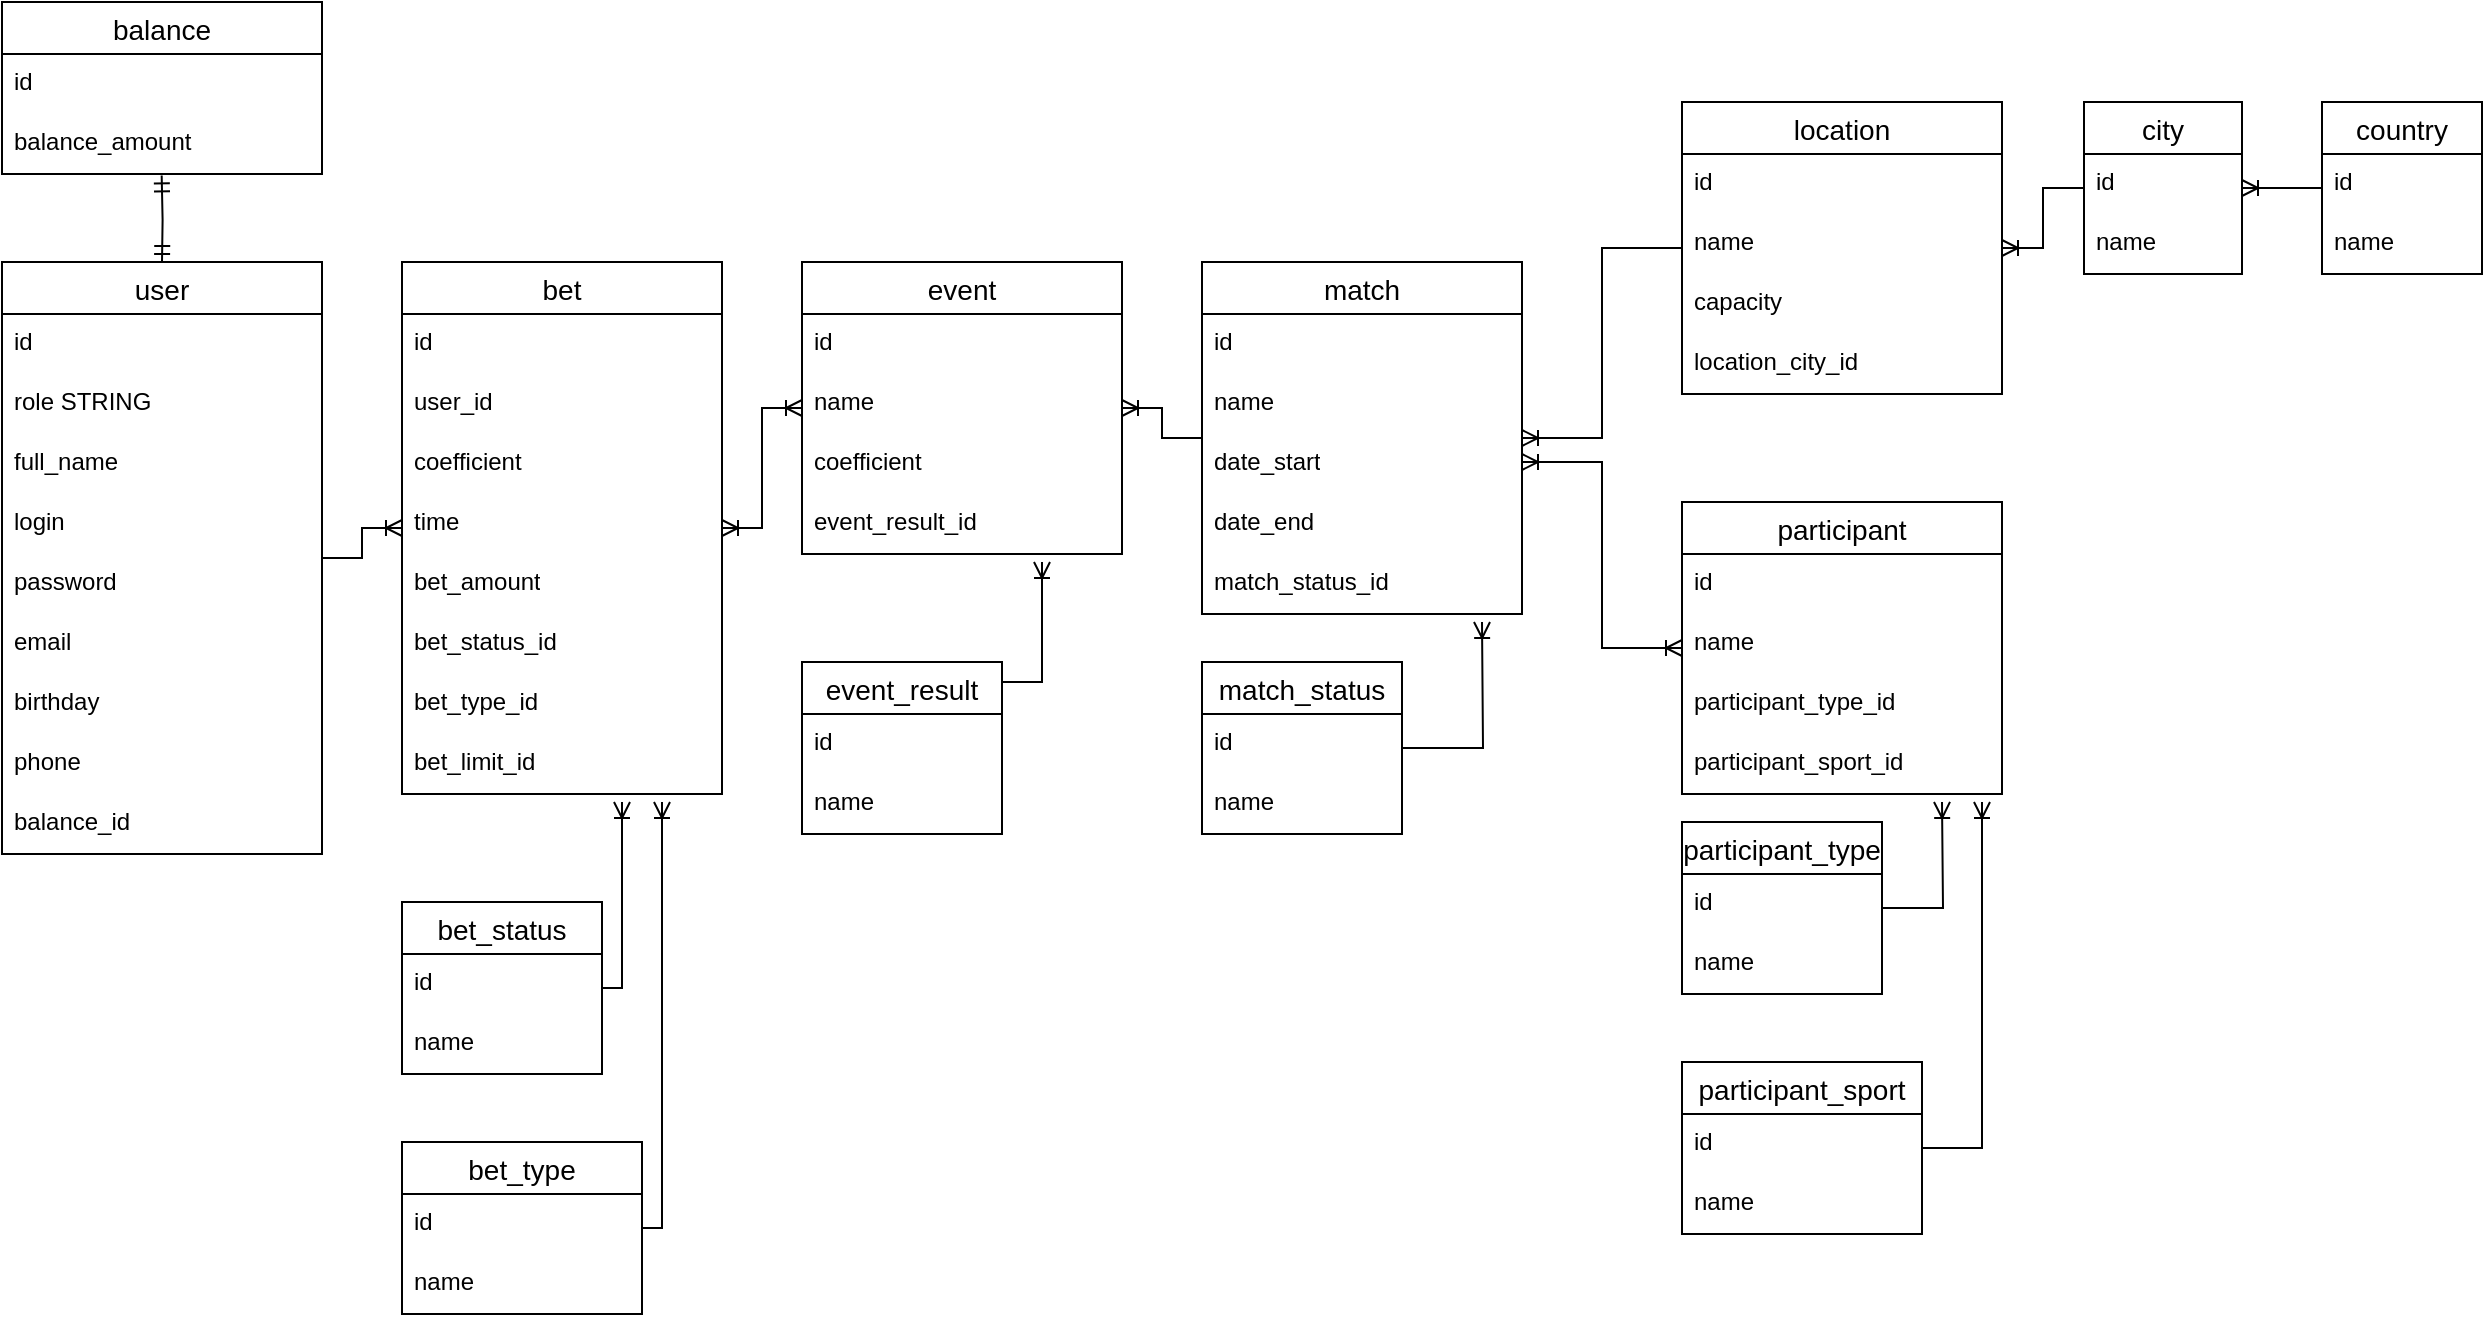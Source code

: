 <mxfile version="26.0.4">
  <diagram name="Страница — 1" id="RWPbWA2wsSROT1sCSlE2">
    <mxGraphModel dx="1434" dy="772" grid="1" gridSize="10" guides="1" tooltips="1" connect="1" arrows="1" fold="1" page="1" pageScale="1" pageWidth="827" pageHeight="1169" math="0" shadow="0">
      <root>
        <mxCell id="0" />
        <mxCell id="1" parent="0" />
        <mxCell id="EjdvkDL0lYU1KOGqE-i_-1" value="user" style="swimlane;fontStyle=0;childLayout=stackLayout;horizontal=1;startSize=26;horizontalStack=0;resizeParent=1;resizeParentMax=0;resizeLast=0;collapsible=1;marginBottom=0;align=center;fontSize=14;" parent="1" vertex="1">
          <mxGeometry x="40" y="160" width="160" height="296" as="geometry">
            <mxRectangle x="290" y="290" width="60" height="30" as="alternateBounds" />
          </mxGeometry>
        </mxCell>
        <mxCell id="EjdvkDL0lYU1KOGqE-i_-2" value="id" style="text;strokeColor=none;fillColor=none;spacingLeft=4;spacingRight=4;overflow=hidden;rotatable=0;points=[[0,0.5],[1,0.5]];portConstraint=eastwest;fontSize=12;whiteSpace=wrap;html=1;" parent="EjdvkDL0lYU1KOGqE-i_-1" vertex="1">
          <mxGeometry y="26" width="160" height="30" as="geometry" />
        </mxCell>
        <mxCell id="EjdvkDL0lYU1KOGqE-i_-5" value="role STRING" style="text;strokeColor=none;fillColor=none;spacingLeft=4;spacingRight=4;overflow=hidden;rotatable=0;points=[[0,0.5],[1,0.5]];portConstraint=eastwest;fontSize=12;whiteSpace=wrap;html=1;" parent="EjdvkDL0lYU1KOGqE-i_-1" vertex="1">
          <mxGeometry y="56" width="160" height="30" as="geometry" />
        </mxCell>
        <mxCell id="EjdvkDL0lYU1KOGqE-i_-11" value="full_name" style="text;strokeColor=none;fillColor=none;spacingLeft=4;spacingRight=4;overflow=hidden;rotatable=0;points=[[0,0.5],[1,0.5]];portConstraint=eastwest;fontSize=12;whiteSpace=wrap;html=1;" parent="EjdvkDL0lYU1KOGqE-i_-1" vertex="1">
          <mxGeometry y="86" width="160" height="30" as="geometry" />
        </mxCell>
        <mxCell id="EjdvkDL0lYU1KOGqE-i_-12" value="login" style="text;strokeColor=none;fillColor=none;spacingLeft=4;spacingRight=4;overflow=hidden;rotatable=0;points=[[0,0.5],[1,0.5]];portConstraint=eastwest;fontSize=12;whiteSpace=wrap;html=1;" parent="EjdvkDL0lYU1KOGqE-i_-1" vertex="1">
          <mxGeometry y="116" width="160" height="30" as="geometry" />
        </mxCell>
        <mxCell id="EjdvkDL0lYU1KOGqE-i_-4" value="password" style="text;strokeColor=none;fillColor=none;spacingLeft=4;spacingRight=4;overflow=hidden;rotatable=0;points=[[0,0.5],[1,0.5]];portConstraint=eastwest;fontSize=12;whiteSpace=wrap;html=1;" parent="EjdvkDL0lYU1KOGqE-i_-1" vertex="1">
          <mxGeometry y="146" width="160" height="30" as="geometry" />
        </mxCell>
        <mxCell id="EjdvkDL0lYU1KOGqE-i_-13" value="email" style="text;strokeColor=none;fillColor=none;spacingLeft=4;spacingRight=4;overflow=hidden;rotatable=0;points=[[0,0.5],[1,0.5]];portConstraint=eastwest;fontSize=12;whiteSpace=wrap;html=1;" parent="EjdvkDL0lYU1KOGqE-i_-1" vertex="1">
          <mxGeometry y="176" width="160" height="30" as="geometry" />
        </mxCell>
        <mxCell id="EjdvkDL0lYU1KOGqE-i_-3" value="birthday" style="text;strokeColor=none;fillColor=none;spacingLeft=4;spacingRight=4;overflow=hidden;rotatable=0;points=[[0,0.5],[1,0.5]];portConstraint=eastwest;fontSize=12;whiteSpace=wrap;html=1;" parent="EjdvkDL0lYU1KOGqE-i_-1" vertex="1">
          <mxGeometry y="206" width="160" height="30" as="geometry" />
        </mxCell>
        <mxCell id="EjdvkDL0lYU1KOGqE-i_-14" value="phone" style="text;strokeColor=none;fillColor=none;spacingLeft=4;spacingRight=4;overflow=hidden;rotatable=0;points=[[0,0.5],[1,0.5]];portConstraint=eastwest;fontSize=12;whiteSpace=wrap;html=1;" parent="EjdvkDL0lYU1KOGqE-i_-1" vertex="1">
          <mxGeometry y="236" width="160" height="30" as="geometry" />
        </mxCell>
        <mxCell id="EjdvkDL0lYU1KOGqE-i_-108" value="balance_id" style="text;strokeColor=none;fillColor=none;spacingLeft=4;spacingRight=4;overflow=hidden;rotatable=0;points=[[0,0.5],[1,0.5]];portConstraint=eastwest;fontSize=12;whiteSpace=wrap;html=1;" parent="EjdvkDL0lYU1KOGqE-i_-1" vertex="1">
          <mxGeometry y="266" width="160" height="30" as="geometry" />
        </mxCell>
        <mxCell id="EjdvkDL0lYU1KOGqE-i_-6" value="bet" style="swimlane;fontStyle=0;childLayout=stackLayout;horizontal=1;startSize=26;horizontalStack=0;resizeParent=1;resizeParentMax=0;resizeLast=0;collapsible=1;marginBottom=0;align=center;fontSize=14;" parent="1" vertex="1">
          <mxGeometry x="240" y="160" width="160" height="266" as="geometry">
            <mxRectangle x="290" y="290" width="60" height="30" as="alternateBounds" />
          </mxGeometry>
        </mxCell>
        <mxCell id="EjdvkDL0lYU1KOGqE-i_-7" value="id" style="text;strokeColor=none;fillColor=none;spacingLeft=4;spacingRight=4;overflow=hidden;rotatable=0;points=[[0,0.5],[1,0.5]];portConstraint=eastwest;fontSize=12;whiteSpace=wrap;html=1;" parent="EjdvkDL0lYU1KOGqE-i_-6" vertex="1">
          <mxGeometry y="26" width="160" height="30" as="geometry" />
        </mxCell>
        <mxCell id="EjdvkDL0lYU1KOGqE-i_-15" value="user_id" style="text;strokeColor=none;fillColor=none;spacingLeft=4;spacingRight=4;overflow=hidden;rotatable=0;points=[[0,0.5],[1,0.5]];portConstraint=eastwest;fontSize=12;whiteSpace=wrap;html=1;" parent="EjdvkDL0lYU1KOGqE-i_-6" vertex="1">
          <mxGeometry y="56" width="160" height="30" as="geometry" />
        </mxCell>
        <mxCell id="EjdvkDL0lYU1KOGqE-i_-8" value="coefficient" style="text;strokeColor=none;fillColor=none;spacingLeft=4;spacingRight=4;overflow=hidden;rotatable=0;points=[[0,0.5],[1,0.5]];portConstraint=eastwest;fontSize=12;whiteSpace=wrap;html=1;" parent="EjdvkDL0lYU1KOGqE-i_-6" vertex="1">
          <mxGeometry y="86" width="160" height="30" as="geometry" />
        </mxCell>
        <mxCell id="EjdvkDL0lYU1KOGqE-i_-10" value="time" style="text;strokeColor=none;fillColor=none;spacingLeft=4;spacingRight=4;overflow=hidden;rotatable=0;points=[[0,0.5],[1,0.5]];portConstraint=eastwest;fontSize=12;whiteSpace=wrap;html=1;" parent="EjdvkDL0lYU1KOGqE-i_-6" vertex="1">
          <mxGeometry y="116" width="160" height="30" as="geometry" />
        </mxCell>
        <mxCell id="EjdvkDL0lYU1KOGqE-i_-9" value="bet_amount" style="text;strokeColor=none;fillColor=none;spacingLeft=4;spacingRight=4;overflow=hidden;rotatable=0;points=[[0,0.5],[1,0.5]];portConstraint=eastwest;fontSize=12;whiteSpace=wrap;html=1;" parent="EjdvkDL0lYU1KOGqE-i_-6" vertex="1">
          <mxGeometry y="146" width="160" height="30" as="geometry" />
        </mxCell>
        <mxCell id="EjdvkDL0lYU1KOGqE-i_-26" value="bet_status_id" style="text;strokeColor=none;fillColor=none;spacingLeft=4;spacingRight=4;overflow=hidden;rotatable=0;points=[[0,0.5],[1,0.5]];portConstraint=eastwest;fontSize=12;whiteSpace=wrap;html=1;" parent="EjdvkDL0lYU1KOGqE-i_-6" vertex="1">
          <mxGeometry y="176" width="160" height="30" as="geometry" />
        </mxCell>
        <mxCell id="EjdvkDL0lYU1KOGqE-i_-27" value="bet_type_id" style="text;strokeColor=none;fillColor=none;spacingLeft=4;spacingRight=4;overflow=hidden;rotatable=0;points=[[0,0.5],[1,0.5]];portConstraint=eastwest;fontSize=12;whiteSpace=wrap;html=1;" parent="EjdvkDL0lYU1KOGqE-i_-6" vertex="1">
          <mxGeometry y="206" width="160" height="30" as="geometry" />
        </mxCell>
        <mxCell id="EjdvkDL0lYU1KOGqE-i_-28" value="bet_limit_id" style="text;strokeColor=none;fillColor=none;spacingLeft=4;spacingRight=4;overflow=hidden;rotatable=0;points=[[0,0.5],[1,0.5]];portConstraint=eastwest;fontSize=12;whiteSpace=wrap;html=1;" parent="EjdvkDL0lYU1KOGqE-i_-6" vertex="1">
          <mxGeometry y="236" width="160" height="30" as="geometry" />
        </mxCell>
        <mxCell id="EjdvkDL0lYU1KOGqE-i_-17" value="event" style="swimlane;fontStyle=0;childLayout=stackLayout;horizontal=1;startSize=26;horizontalStack=0;resizeParent=1;resizeParentMax=0;resizeLast=0;collapsible=1;marginBottom=0;align=center;fontSize=14;" parent="1" vertex="1">
          <mxGeometry x="440" y="160" width="160" height="146" as="geometry" />
        </mxCell>
        <mxCell id="EjdvkDL0lYU1KOGqE-i_-18" value="id" style="text;strokeColor=none;fillColor=none;spacingLeft=4;spacingRight=4;overflow=hidden;rotatable=0;points=[[0,0.5],[1,0.5]];portConstraint=eastwest;fontSize=12;whiteSpace=wrap;html=1;" parent="EjdvkDL0lYU1KOGqE-i_-17" vertex="1">
          <mxGeometry y="26" width="160" height="30" as="geometry" />
        </mxCell>
        <mxCell id="EjdvkDL0lYU1KOGqE-i_-19" value="name" style="text;strokeColor=none;fillColor=none;spacingLeft=4;spacingRight=4;overflow=hidden;rotatable=0;points=[[0,0.5],[1,0.5]];portConstraint=eastwest;fontSize=12;whiteSpace=wrap;html=1;" parent="EjdvkDL0lYU1KOGqE-i_-17" vertex="1">
          <mxGeometry y="56" width="160" height="30" as="geometry" />
        </mxCell>
        <mxCell id="EjdvkDL0lYU1KOGqE-i_-20" value="coefficient" style="text;strokeColor=none;fillColor=none;spacingLeft=4;spacingRight=4;overflow=hidden;rotatable=0;points=[[0,0.5],[1,0.5]];portConstraint=eastwest;fontSize=12;whiteSpace=wrap;html=1;" parent="EjdvkDL0lYU1KOGqE-i_-17" vertex="1">
          <mxGeometry y="86" width="160" height="30" as="geometry" />
        </mxCell>
        <mxCell id="EjdvkDL0lYU1KOGqE-i_-62" value="event_result_id" style="text;strokeColor=none;fillColor=none;spacingLeft=4;spacingRight=4;overflow=hidden;rotatable=0;points=[[0,0.5],[1,0.5]];portConstraint=eastwest;fontSize=12;whiteSpace=wrap;html=1;" parent="EjdvkDL0lYU1KOGqE-i_-17" vertex="1">
          <mxGeometry y="116" width="160" height="30" as="geometry" />
        </mxCell>
        <mxCell id="EjdvkDL0lYU1KOGqE-i_-21" value="match" style="swimlane;fontStyle=0;childLayout=stackLayout;horizontal=1;startSize=26;horizontalStack=0;resizeParent=1;resizeParentMax=0;resizeLast=0;collapsible=1;marginBottom=0;align=center;fontSize=14;" parent="1" vertex="1">
          <mxGeometry x="640" y="160" width="160" height="176" as="geometry" />
        </mxCell>
        <mxCell id="EjdvkDL0lYU1KOGqE-i_-22" value="id" style="text;strokeColor=none;fillColor=none;spacingLeft=4;spacingRight=4;overflow=hidden;rotatable=0;points=[[0,0.5],[1,0.5]];portConstraint=eastwest;fontSize=12;whiteSpace=wrap;html=1;" parent="EjdvkDL0lYU1KOGqE-i_-21" vertex="1">
          <mxGeometry y="26" width="160" height="30" as="geometry" />
        </mxCell>
        <mxCell id="EjdvkDL0lYU1KOGqE-i_-23" value="name" style="text;strokeColor=none;fillColor=none;spacingLeft=4;spacingRight=4;overflow=hidden;rotatable=0;points=[[0,0.5],[1,0.5]];portConstraint=eastwest;fontSize=12;whiteSpace=wrap;html=1;" parent="EjdvkDL0lYU1KOGqE-i_-21" vertex="1">
          <mxGeometry y="56" width="160" height="30" as="geometry" />
        </mxCell>
        <mxCell id="EjdvkDL0lYU1KOGqE-i_-24" value="date_start" style="text;strokeColor=none;fillColor=none;spacingLeft=4;spacingRight=4;overflow=hidden;rotatable=0;points=[[0,0.5],[1,0.5]];portConstraint=eastwest;fontSize=12;whiteSpace=wrap;html=1;" parent="EjdvkDL0lYU1KOGqE-i_-21" vertex="1">
          <mxGeometry y="86" width="160" height="30" as="geometry" />
        </mxCell>
        <mxCell id="EjdvkDL0lYU1KOGqE-i_-25" value="date_end" style="text;strokeColor=none;fillColor=none;spacingLeft=4;spacingRight=4;overflow=hidden;rotatable=0;points=[[0,0.5],[1,0.5]];portConstraint=eastwest;fontSize=12;whiteSpace=wrap;html=1;" parent="EjdvkDL0lYU1KOGqE-i_-21" vertex="1">
          <mxGeometry y="116" width="160" height="30" as="geometry" />
        </mxCell>
        <mxCell id="EjdvkDL0lYU1KOGqE-i_-61" value="match_status_id" style="text;strokeColor=none;fillColor=none;spacingLeft=4;spacingRight=4;overflow=hidden;rotatable=0;points=[[0,0.5],[1,0.5]];portConstraint=eastwest;fontSize=12;whiteSpace=wrap;html=1;" parent="EjdvkDL0lYU1KOGqE-i_-21" vertex="1">
          <mxGeometry y="146" width="160" height="30" as="geometry" />
        </mxCell>
        <mxCell id="EjdvkDL0lYU1KOGqE-i_-29" value="bet_status" style="swimlane;fontStyle=0;childLayout=stackLayout;horizontal=1;startSize=26;horizontalStack=0;resizeParent=1;resizeParentMax=0;resizeLast=0;collapsible=1;marginBottom=0;align=center;fontSize=14;" parent="1" vertex="1">
          <mxGeometry x="240" y="480" width="100" height="86" as="geometry" />
        </mxCell>
        <mxCell id="EjdvkDL0lYU1KOGqE-i_-30" value="id" style="text;strokeColor=none;fillColor=none;spacingLeft=4;spacingRight=4;overflow=hidden;rotatable=0;points=[[0,0.5],[1,0.5]];portConstraint=eastwest;fontSize=12;whiteSpace=wrap;html=1;" parent="EjdvkDL0lYU1KOGqE-i_-29" vertex="1">
          <mxGeometry y="26" width="100" height="30" as="geometry" />
        </mxCell>
        <mxCell id="EjdvkDL0lYU1KOGqE-i_-45" value="name" style="text;strokeColor=none;fillColor=none;spacingLeft=4;spacingRight=4;overflow=hidden;rotatable=0;points=[[0,0.5],[1,0.5]];portConstraint=eastwest;fontSize=12;whiteSpace=wrap;html=1;" parent="EjdvkDL0lYU1KOGqE-i_-29" vertex="1">
          <mxGeometry y="56" width="100" height="30" as="geometry" />
        </mxCell>
        <mxCell id="EjdvkDL0lYU1KOGqE-i_-33" value="bet_type" style="swimlane;fontStyle=0;childLayout=stackLayout;horizontal=1;startSize=26;horizontalStack=0;resizeParent=1;resizeParentMax=0;resizeLast=0;collapsible=1;marginBottom=0;align=center;fontSize=14;" parent="1" vertex="1">
          <mxGeometry x="240" y="600" width="120" height="86" as="geometry" />
        </mxCell>
        <mxCell id="EjdvkDL0lYU1KOGqE-i_-34" value="id" style="text;strokeColor=none;fillColor=none;spacingLeft=4;spacingRight=4;overflow=hidden;rotatable=0;points=[[0,0.5],[1,0.5]];portConstraint=eastwest;fontSize=12;whiteSpace=wrap;html=1;" parent="EjdvkDL0lYU1KOGqE-i_-33" vertex="1">
          <mxGeometry y="26" width="120" height="30" as="geometry" />
        </mxCell>
        <mxCell id="EjdvkDL0lYU1KOGqE-i_-46" value="name" style="text;strokeColor=none;fillColor=none;spacingLeft=4;spacingRight=4;overflow=hidden;rotatable=0;points=[[0,0.5],[1,0.5]];portConstraint=eastwest;fontSize=12;whiteSpace=wrap;html=1;" parent="EjdvkDL0lYU1KOGqE-i_-33" vertex="1">
          <mxGeometry y="56" width="120" height="30" as="geometry" />
        </mxCell>
        <mxCell id="EjdvkDL0lYU1KOGqE-i_-41" value="" style="edgeStyle=orthogonalEdgeStyle;fontSize=12;html=1;endArrow=ERoneToMany;rounded=0;strokeColor=default;" parent="1" source="EjdvkDL0lYU1KOGqE-i_-29" edge="1">
          <mxGeometry width="100" height="100" relative="1" as="geometry">
            <mxPoint x="360" y="610" as="sourcePoint" />
            <mxPoint x="350" y="430" as="targetPoint" />
            <Array as="points">
              <mxPoint x="350" y="523" />
            </Array>
          </mxGeometry>
        </mxCell>
        <mxCell id="EjdvkDL0lYU1KOGqE-i_-42" value="" style="edgeStyle=orthogonalEdgeStyle;fontSize=12;html=1;endArrow=ERoneToMany;rounded=0;" parent="1" source="EjdvkDL0lYU1KOGqE-i_-33" edge="1">
          <mxGeometry width="100" height="100" relative="1" as="geometry">
            <mxPoint x="350" y="600" as="sourcePoint" />
            <mxPoint x="370" y="430" as="targetPoint" />
            <Array as="points">
              <mxPoint x="370" y="643" />
            </Array>
          </mxGeometry>
        </mxCell>
        <mxCell id="EjdvkDL0lYU1KOGqE-i_-49" value="" style="edgeStyle=orthogonalEdgeStyle;fontSize=12;html=1;endArrow=ERoneToMany;startArrow=ERoneToMany;rounded=0;" parent="1" source="EjdvkDL0lYU1KOGqE-i_-6" target="EjdvkDL0lYU1KOGqE-i_-17" edge="1">
          <mxGeometry width="100" height="100" relative="1" as="geometry">
            <mxPoint x="510" y="430" as="sourcePoint" />
            <mxPoint x="610" y="330" as="targetPoint" />
          </mxGeometry>
        </mxCell>
        <mxCell id="EjdvkDL0lYU1KOGqE-i_-50" value="" style="edgeStyle=orthogonalEdgeStyle;fontSize=12;html=1;endArrow=ERoneToMany;rounded=0;" parent="1" source="EjdvkDL0lYU1KOGqE-i_-21" target="EjdvkDL0lYU1KOGqE-i_-17" edge="1">
          <mxGeometry width="100" height="100" relative="1" as="geometry">
            <mxPoint x="580" y="440" as="sourcePoint" />
            <mxPoint x="680" y="340" as="targetPoint" />
          </mxGeometry>
        </mxCell>
        <mxCell id="EjdvkDL0lYU1KOGqE-i_-51" value="event_result" style="swimlane;fontStyle=0;childLayout=stackLayout;horizontal=1;startSize=26;horizontalStack=0;resizeParent=1;resizeParentMax=0;resizeLast=0;collapsible=1;marginBottom=0;align=center;fontSize=14;" parent="1" vertex="1">
          <mxGeometry x="440" y="360" width="100" height="86" as="geometry" />
        </mxCell>
        <mxCell id="EjdvkDL0lYU1KOGqE-i_-52" value="id" style="text;strokeColor=none;fillColor=none;spacingLeft=4;spacingRight=4;overflow=hidden;rotatable=0;points=[[0,0.5],[1,0.5]];portConstraint=eastwest;fontSize=12;whiteSpace=wrap;html=1;" parent="EjdvkDL0lYU1KOGqE-i_-51" vertex="1">
          <mxGeometry y="26" width="100" height="30" as="geometry" />
        </mxCell>
        <mxCell id="EjdvkDL0lYU1KOGqE-i_-53" value="name" style="text;strokeColor=none;fillColor=none;spacingLeft=4;spacingRight=4;overflow=hidden;rotatable=0;points=[[0,0.5],[1,0.5]];portConstraint=eastwest;fontSize=12;whiteSpace=wrap;html=1;" parent="EjdvkDL0lYU1KOGqE-i_-51" vertex="1">
          <mxGeometry y="56" width="100" height="30" as="geometry" />
        </mxCell>
        <mxCell id="EjdvkDL0lYU1KOGqE-i_-55" value="" style="edgeStyle=orthogonalEdgeStyle;fontSize=12;html=1;endArrow=ERoneToMany;rounded=0;" parent="1" source="EjdvkDL0lYU1KOGqE-i_-51" edge="1">
          <mxGeometry width="100" height="100" relative="1" as="geometry">
            <mxPoint x="580" y="390" as="sourcePoint" />
            <mxPoint x="560" y="310" as="targetPoint" />
            <Array as="points">
              <mxPoint x="560" y="370" />
            </Array>
          </mxGeometry>
        </mxCell>
        <mxCell id="EjdvkDL0lYU1KOGqE-i_-56" value="" style="edgeStyle=orthogonalEdgeStyle;fontSize=12;html=1;endArrow=ERoneToMany;rounded=0;" parent="1" source="EjdvkDL0lYU1KOGqE-i_-1" target="EjdvkDL0lYU1KOGqE-i_-6" edge="1">
          <mxGeometry width="100" height="100" relative="1" as="geometry">
            <mxPoint x="210" y="220" as="sourcePoint" />
            <mxPoint x="310" y="120" as="targetPoint" />
          </mxGeometry>
        </mxCell>
        <mxCell id="EjdvkDL0lYU1KOGqE-i_-57" value="match_status" style="swimlane;fontStyle=0;childLayout=stackLayout;horizontal=1;startSize=26;horizontalStack=0;resizeParent=1;resizeParentMax=0;resizeLast=0;collapsible=1;marginBottom=0;align=center;fontSize=14;" parent="1" vertex="1">
          <mxGeometry x="640" y="360" width="100" height="86" as="geometry" />
        </mxCell>
        <mxCell id="EjdvkDL0lYU1KOGqE-i_-58" value="id" style="text;strokeColor=none;fillColor=none;spacingLeft=4;spacingRight=4;overflow=hidden;rotatable=0;points=[[0,0.5],[1,0.5]];portConstraint=eastwest;fontSize=12;whiteSpace=wrap;html=1;" parent="EjdvkDL0lYU1KOGqE-i_-57" vertex="1">
          <mxGeometry y="26" width="100" height="30" as="geometry" />
        </mxCell>
        <mxCell id="EjdvkDL0lYU1KOGqE-i_-59" value="name" style="text;strokeColor=none;fillColor=none;spacingLeft=4;spacingRight=4;overflow=hidden;rotatable=0;points=[[0,0.5],[1,0.5]];portConstraint=eastwest;fontSize=12;whiteSpace=wrap;html=1;" parent="EjdvkDL0lYU1KOGqE-i_-57" vertex="1">
          <mxGeometry y="56" width="100" height="30" as="geometry" />
        </mxCell>
        <mxCell id="EjdvkDL0lYU1KOGqE-i_-60" value="" style="edgeStyle=orthogonalEdgeStyle;fontSize=12;html=1;endArrow=ERoneToMany;rounded=0;" parent="1" source="EjdvkDL0lYU1KOGqE-i_-57" edge="1">
          <mxGeometry width="100" height="100" relative="1" as="geometry">
            <mxPoint x="700" y="580" as="sourcePoint" />
            <mxPoint x="780" y="340" as="targetPoint" />
          </mxGeometry>
        </mxCell>
        <mxCell id="EjdvkDL0lYU1KOGqE-i_-63" value="participant" style="swimlane;fontStyle=0;childLayout=stackLayout;horizontal=1;startSize=26;horizontalStack=0;resizeParent=1;resizeParentMax=0;resizeLast=0;collapsible=1;marginBottom=0;align=center;fontSize=14;" parent="1" vertex="1">
          <mxGeometry x="880" y="280" width="160" height="146" as="geometry" />
        </mxCell>
        <mxCell id="EjdvkDL0lYU1KOGqE-i_-64" value="id" style="text;strokeColor=none;fillColor=none;spacingLeft=4;spacingRight=4;overflow=hidden;rotatable=0;points=[[0,0.5],[1,0.5]];portConstraint=eastwest;fontSize=12;whiteSpace=wrap;html=1;" parent="EjdvkDL0lYU1KOGqE-i_-63" vertex="1">
          <mxGeometry y="26" width="160" height="30" as="geometry" />
        </mxCell>
        <mxCell id="EjdvkDL0lYU1KOGqE-i_-65" value="name" style="text;strokeColor=none;fillColor=none;spacingLeft=4;spacingRight=4;overflow=hidden;rotatable=0;points=[[0,0.5],[1,0.5]];portConstraint=eastwest;fontSize=12;whiteSpace=wrap;html=1;" parent="EjdvkDL0lYU1KOGqE-i_-63" vertex="1">
          <mxGeometry y="56" width="160" height="30" as="geometry" />
        </mxCell>
        <mxCell id="EjdvkDL0lYU1KOGqE-i_-66" value="participant_type_id" style="text;strokeColor=none;fillColor=none;spacingLeft=4;spacingRight=4;overflow=hidden;rotatable=0;points=[[0,0.5],[1,0.5]];portConstraint=eastwest;fontSize=12;whiteSpace=wrap;html=1;" parent="EjdvkDL0lYU1KOGqE-i_-63" vertex="1">
          <mxGeometry y="86" width="160" height="30" as="geometry" />
        </mxCell>
        <mxCell id="EjdvkDL0lYU1KOGqE-i_-74" value="participant_sport_id" style="text;strokeColor=none;fillColor=none;spacingLeft=4;spacingRight=4;overflow=hidden;rotatable=0;points=[[0,0.5],[1,0.5]];portConstraint=eastwest;fontSize=12;whiteSpace=wrap;html=1;" parent="EjdvkDL0lYU1KOGqE-i_-63" vertex="1">
          <mxGeometry y="116" width="160" height="30" as="geometry" />
        </mxCell>
        <mxCell id="EjdvkDL0lYU1KOGqE-i_-67" value="participant_type" style="swimlane;fontStyle=0;childLayout=stackLayout;horizontal=1;startSize=26;horizontalStack=0;resizeParent=1;resizeParentMax=0;resizeLast=0;collapsible=1;marginBottom=0;align=center;fontSize=14;" parent="1" vertex="1">
          <mxGeometry x="880" y="440" width="100" height="86" as="geometry" />
        </mxCell>
        <mxCell id="EjdvkDL0lYU1KOGqE-i_-68" value="id" style="text;strokeColor=none;fillColor=none;spacingLeft=4;spacingRight=4;overflow=hidden;rotatable=0;points=[[0,0.5],[1,0.5]];portConstraint=eastwest;fontSize=12;whiteSpace=wrap;html=1;" parent="EjdvkDL0lYU1KOGqE-i_-67" vertex="1">
          <mxGeometry y="26" width="100" height="30" as="geometry" />
        </mxCell>
        <mxCell id="EjdvkDL0lYU1KOGqE-i_-69" value="name" style="text;strokeColor=none;fillColor=none;spacingLeft=4;spacingRight=4;overflow=hidden;rotatable=0;points=[[0,0.5],[1,0.5]];portConstraint=eastwest;fontSize=12;whiteSpace=wrap;html=1;" parent="EjdvkDL0lYU1KOGqE-i_-67" vertex="1">
          <mxGeometry y="56" width="100" height="30" as="geometry" />
        </mxCell>
        <mxCell id="EjdvkDL0lYU1KOGqE-i_-70" value="" style="edgeStyle=orthogonalEdgeStyle;fontSize=12;html=1;endArrow=ERoneToMany;rounded=0;" parent="1" source="EjdvkDL0lYU1KOGqE-i_-67" edge="1">
          <mxGeometry width="100" height="100" relative="1" as="geometry">
            <mxPoint x="1020" y="550" as="sourcePoint" />
            <mxPoint x="1010" y="430" as="targetPoint" />
          </mxGeometry>
        </mxCell>
        <mxCell id="EjdvkDL0lYU1KOGqE-i_-71" value="participant_sport" style="swimlane;fontStyle=0;childLayout=stackLayout;horizontal=1;startSize=26;horizontalStack=0;resizeParent=1;resizeParentMax=0;resizeLast=0;collapsible=1;marginBottom=0;align=center;fontSize=14;" parent="1" vertex="1">
          <mxGeometry x="880" y="560" width="120" height="86" as="geometry" />
        </mxCell>
        <mxCell id="EjdvkDL0lYU1KOGqE-i_-72" value="id" style="text;strokeColor=none;fillColor=none;spacingLeft=4;spacingRight=4;overflow=hidden;rotatable=0;points=[[0,0.5],[1,0.5]];portConstraint=eastwest;fontSize=12;whiteSpace=wrap;html=1;" parent="EjdvkDL0lYU1KOGqE-i_-71" vertex="1">
          <mxGeometry y="26" width="120" height="30" as="geometry" />
        </mxCell>
        <mxCell id="EjdvkDL0lYU1KOGqE-i_-73" value="name" style="text;strokeColor=none;fillColor=none;spacingLeft=4;spacingRight=4;overflow=hidden;rotatable=0;points=[[0,0.5],[1,0.5]];portConstraint=eastwest;fontSize=12;whiteSpace=wrap;html=1;" parent="EjdvkDL0lYU1KOGqE-i_-71" vertex="1">
          <mxGeometry y="56" width="120" height="30" as="geometry" />
        </mxCell>
        <mxCell id="EjdvkDL0lYU1KOGqE-i_-75" value="" style="edgeStyle=orthogonalEdgeStyle;fontSize=12;html=1;endArrow=ERoneToMany;rounded=0;" parent="1" source="EjdvkDL0lYU1KOGqE-i_-71" edge="1">
          <mxGeometry width="100" height="100" relative="1" as="geometry">
            <mxPoint x="1010" y="610" as="sourcePoint" />
            <mxPoint x="1030" y="430" as="targetPoint" />
            <Array as="points">
              <mxPoint x="1030" y="603" />
            </Array>
          </mxGeometry>
        </mxCell>
        <mxCell id="EjdvkDL0lYU1KOGqE-i_-76" value="location" style="swimlane;fontStyle=0;childLayout=stackLayout;horizontal=1;startSize=26;horizontalStack=0;resizeParent=1;resizeParentMax=0;resizeLast=0;collapsible=1;marginBottom=0;align=center;fontSize=14;" parent="1" vertex="1">
          <mxGeometry x="880" y="80" width="160" height="146" as="geometry" />
        </mxCell>
        <mxCell id="EjdvkDL0lYU1KOGqE-i_-77" value="id" style="text;strokeColor=none;fillColor=none;spacingLeft=4;spacingRight=4;overflow=hidden;rotatable=0;points=[[0,0.5],[1,0.5]];portConstraint=eastwest;fontSize=12;whiteSpace=wrap;html=1;" parent="EjdvkDL0lYU1KOGqE-i_-76" vertex="1">
          <mxGeometry y="26" width="160" height="30" as="geometry" />
        </mxCell>
        <mxCell id="EjdvkDL0lYU1KOGqE-i_-78" value="name" style="text;strokeColor=none;fillColor=none;spacingLeft=4;spacingRight=4;overflow=hidden;rotatable=0;points=[[0,0.5],[1,0.5]];portConstraint=eastwest;fontSize=12;whiteSpace=wrap;html=1;" parent="EjdvkDL0lYU1KOGqE-i_-76" vertex="1">
          <mxGeometry y="56" width="160" height="30" as="geometry" />
        </mxCell>
        <mxCell id="EjdvkDL0lYU1KOGqE-i_-79" value="capacity" style="text;strokeColor=none;fillColor=none;spacingLeft=4;spacingRight=4;overflow=hidden;rotatable=0;points=[[0,0.5],[1,0.5]];portConstraint=eastwest;fontSize=12;whiteSpace=wrap;html=1;" parent="EjdvkDL0lYU1KOGqE-i_-76" vertex="1">
          <mxGeometry y="86" width="160" height="30" as="geometry" />
        </mxCell>
        <mxCell id="EjdvkDL0lYU1KOGqE-i_-80" value="location_city_id" style="text;strokeColor=none;fillColor=none;spacingLeft=4;spacingRight=4;overflow=hidden;rotatable=0;points=[[0,0.5],[1,0.5]];portConstraint=eastwest;fontSize=12;whiteSpace=wrap;html=1;" parent="EjdvkDL0lYU1KOGqE-i_-76" vertex="1">
          <mxGeometry y="116" width="160" height="30" as="geometry" />
        </mxCell>
        <mxCell id="EjdvkDL0lYU1KOGqE-i_-90" value="city" style="swimlane;fontStyle=0;childLayout=stackLayout;horizontal=1;startSize=26;horizontalStack=0;resizeParent=1;resizeParentMax=0;resizeLast=0;collapsible=1;marginBottom=0;align=center;fontSize=14;" parent="1" vertex="1">
          <mxGeometry x="1081" y="80" width="79" height="86" as="geometry" />
        </mxCell>
        <mxCell id="EjdvkDL0lYU1KOGqE-i_-91" value="id" style="text;strokeColor=none;fillColor=none;spacingLeft=4;spacingRight=4;overflow=hidden;rotatable=0;points=[[0,0.5],[1,0.5]];portConstraint=eastwest;fontSize=12;whiteSpace=wrap;html=1;" parent="EjdvkDL0lYU1KOGqE-i_-90" vertex="1">
          <mxGeometry y="26" width="79" height="30" as="geometry" />
        </mxCell>
        <mxCell id="EjdvkDL0lYU1KOGqE-i_-92" value="name" style="text;strokeColor=none;fillColor=none;spacingLeft=4;spacingRight=4;overflow=hidden;rotatable=0;points=[[0,0.5],[1,0.5]];portConstraint=eastwest;fontSize=12;whiteSpace=wrap;html=1;" parent="EjdvkDL0lYU1KOGqE-i_-90" vertex="1">
          <mxGeometry y="56" width="79" height="30" as="geometry" />
        </mxCell>
        <mxCell id="EjdvkDL0lYU1KOGqE-i_-95" value="country" style="swimlane;fontStyle=0;childLayout=stackLayout;horizontal=1;startSize=26;horizontalStack=0;resizeParent=1;resizeParentMax=0;resizeLast=0;collapsible=1;marginBottom=0;align=center;fontSize=14;" parent="1" vertex="1">
          <mxGeometry x="1200" y="80" width="80" height="86" as="geometry" />
        </mxCell>
        <mxCell id="EjdvkDL0lYU1KOGqE-i_-96" value="id" style="text;strokeColor=none;fillColor=none;spacingLeft=4;spacingRight=4;overflow=hidden;rotatable=0;points=[[0,0.5],[1,0.5]];portConstraint=eastwest;fontSize=12;whiteSpace=wrap;html=1;" parent="EjdvkDL0lYU1KOGqE-i_-95" vertex="1">
          <mxGeometry y="26" width="80" height="30" as="geometry" />
        </mxCell>
        <mxCell id="EjdvkDL0lYU1KOGqE-i_-97" value="name" style="text;strokeColor=none;fillColor=none;spacingLeft=4;spacingRight=4;overflow=hidden;rotatable=0;points=[[0,0.5],[1,0.5]];portConstraint=eastwest;fontSize=12;whiteSpace=wrap;html=1;" parent="EjdvkDL0lYU1KOGqE-i_-95" vertex="1">
          <mxGeometry y="56" width="80" height="30" as="geometry" />
        </mxCell>
        <mxCell id="EjdvkDL0lYU1KOGqE-i_-100" value="" style="edgeStyle=orthogonalEdgeStyle;fontSize=12;html=1;endArrow=ERoneToMany;rounded=0;" parent="1" source="EjdvkDL0lYU1KOGqE-i_-95" target="EjdvkDL0lYU1KOGqE-i_-90" edge="1">
          <mxGeometry width="100" height="100" relative="1" as="geometry">
            <mxPoint x="1300" y="350" as="sourcePoint" />
            <mxPoint x="1400" y="250" as="targetPoint" />
          </mxGeometry>
        </mxCell>
        <mxCell id="EjdvkDL0lYU1KOGqE-i_-101" value="" style="edgeStyle=orthogonalEdgeStyle;fontSize=12;html=1;endArrow=ERoneToMany;rounded=0;" parent="1" source="EjdvkDL0lYU1KOGqE-i_-90" target="EjdvkDL0lYU1KOGqE-i_-76" edge="1">
          <mxGeometry width="100" height="100" relative="1" as="geometry">
            <mxPoint x="1090" y="310" as="sourcePoint" />
            <mxPoint x="1190" y="210" as="targetPoint" />
          </mxGeometry>
        </mxCell>
        <mxCell id="EjdvkDL0lYU1KOGqE-i_-102" value="" style="edgeStyle=orthogonalEdgeStyle;fontSize=12;html=1;endArrow=ERoneToMany;rounded=0;" parent="1" source="EjdvkDL0lYU1KOGqE-i_-76" target="EjdvkDL0lYU1KOGqE-i_-21" edge="1">
          <mxGeometry width="100" height="100" relative="1" as="geometry">
            <mxPoint x="1210" y="350" as="sourcePoint" />
            <mxPoint x="1310" y="250" as="targetPoint" />
          </mxGeometry>
        </mxCell>
        <mxCell id="EjdvkDL0lYU1KOGqE-i_-103" value="" style="edgeStyle=orthogonalEdgeStyle;fontSize=12;html=1;endArrow=ERoneToMany;rounded=0;startArrow=ERoneToMany;startFill=0;" parent="1" target="EjdvkDL0lYU1KOGqE-i_-63" edge="1">
          <mxGeometry width="100" height="100" relative="1" as="geometry">
            <mxPoint x="800" y="260" as="sourcePoint" />
            <mxPoint x="1260" y="300" as="targetPoint" />
            <Array as="points">
              <mxPoint x="840" y="260" />
              <mxPoint x="840" y="353" />
            </Array>
          </mxGeometry>
        </mxCell>
        <mxCell id="EjdvkDL0lYU1KOGqE-i_-104" value="balance" style="swimlane;fontStyle=0;childLayout=stackLayout;horizontal=1;startSize=26;horizontalStack=0;resizeParent=1;resizeParentMax=0;resizeLast=0;collapsible=1;marginBottom=0;align=center;fontSize=14;" parent="1" vertex="1">
          <mxGeometry x="40" y="30" width="160" height="86" as="geometry" />
        </mxCell>
        <mxCell id="EjdvkDL0lYU1KOGqE-i_-105" value="id" style="text;strokeColor=none;fillColor=none;spacingLeft=4;spacingRight=4;overflow=hidden;rotatable=0;points=[[0,0.5],[1,0.5]];portConstraint=eastwest;fontSize=12;whiteSpace=wrap;html=1;" parent="EjdvkDL0lYU1KOGqE-i_-104" vertex="1">
          <mxGeometry y="26" width="160" height="30" as="geometry" />
        </mxCell>
        <mxCell id="EjdvkDL0lYU1KOGqE-i_-106" value="balance_amount" style="text;strokeColor=none;fillColor=none;spacingLeft=4;spacingRight=4;overflow=hidden;rotatable=0;points=[[0,0.5],[1,0.5]];portConstraint=eastwest;fontSize=12;whiteSpace=wrap;html=1;" parent="EjdvkDL0lYU1KOGqE-i_-104" vertex="1">
          <mxGeometry y="56" width="160" height="30" as="geometry" />
        </mxCell>
        <mxCell id="EjdvkDL0lYU1KOGqE-i_-109" value="" style="edgeStyle=orthogonalEdgeStyle;fontSize=12;html=1;endArrow=ERmandOne;startArrow=ERmandOne;rounded=0;exitX=0.499;exitY=1.024;exitDx=0;exitDy=0;exitPerimeter=0;entryX=0.5;entryY=0;entryDx=0;entryDy=0;" parent="1" target="EjdvkDL0lYU1KOGqE-i_-1" edge="1">
          <mxGeometry width="100" height="100" relative="1" as="geometry">
            <mxPoint x="119.84" y="116.72" as="sourcePoint" />
            <mxPoint x="360" y="40" as="targetPoint" />
          </mxGeometry>
        </mxCell>
      </root>
    </mxGraphModel>
  </diagram>
</mxfile>
